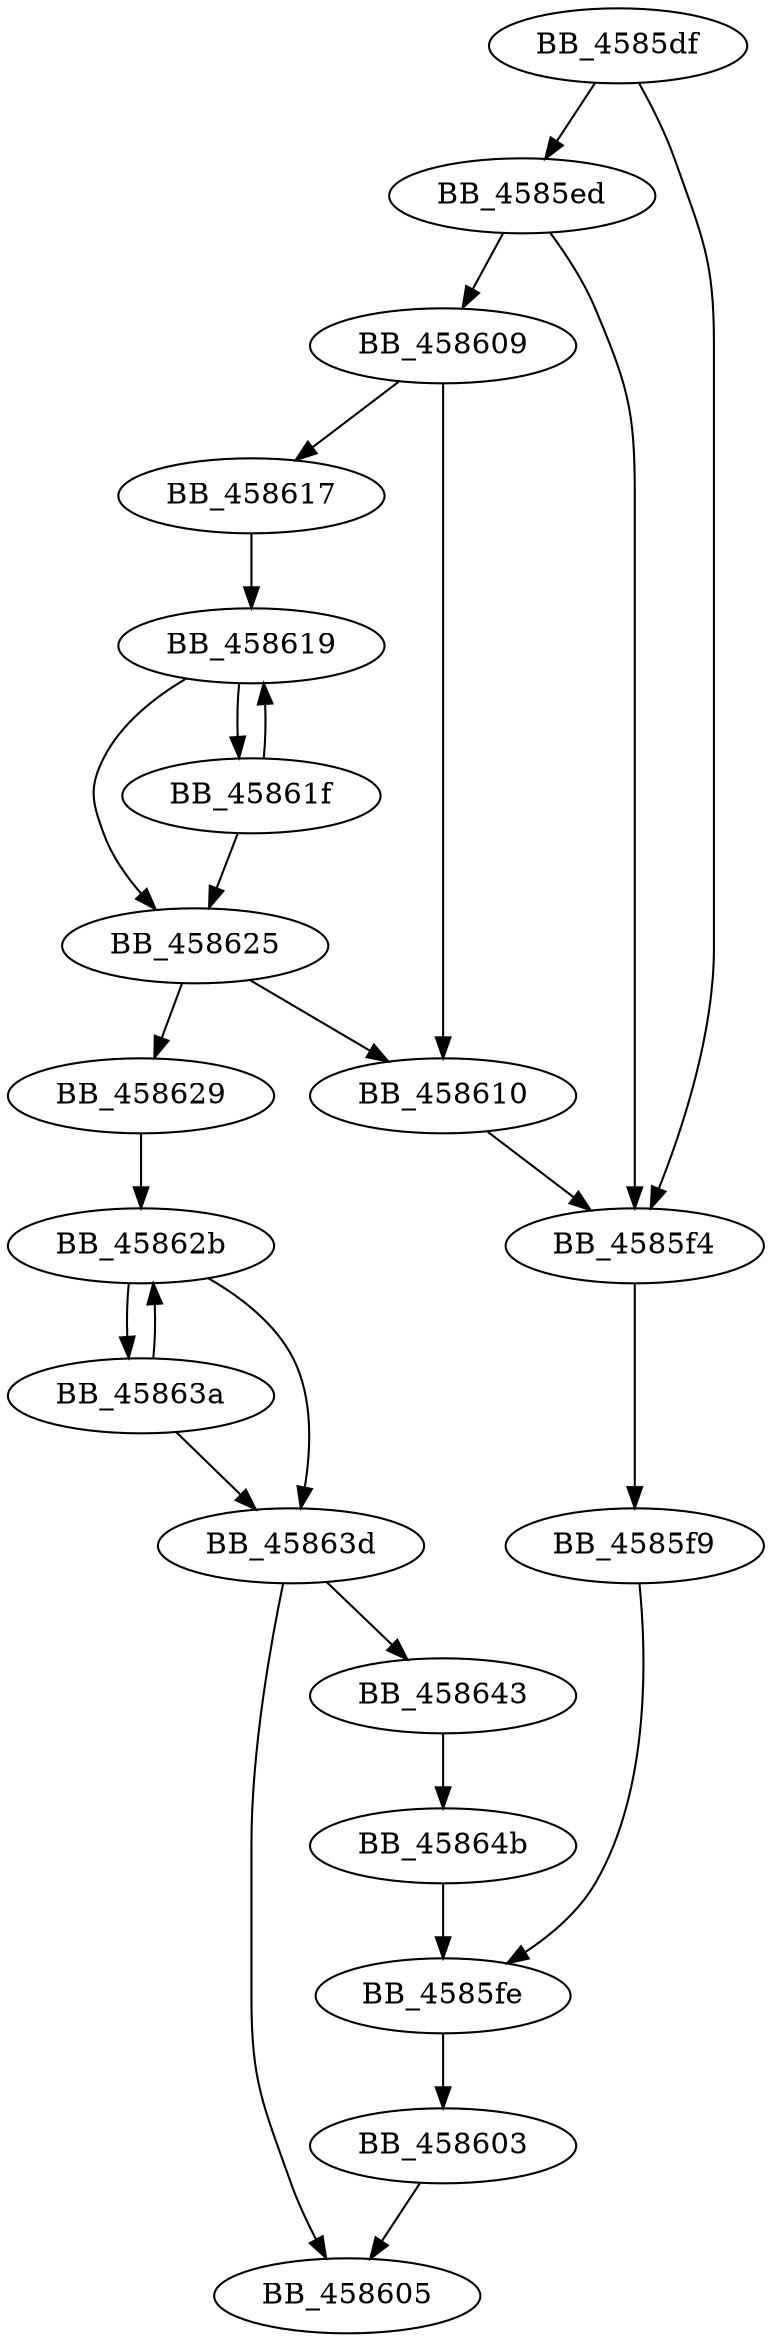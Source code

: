 DiGraph sub_4585DF{
BB_4585df->BB_4585ed
BB_4585df->BB_4585f4
BB_4585ed->BB_4585f4
BB_4585ed->BB_458609
BB_4585f4->BB_4585f9
BB_4585f9->BB_4585fe
BB_4585fe->BB_458603
BB_458603->BB_458605
BB_458609->BB_458610
BB_458609->BB_458617
BB_458610->BB_4585f4
BB_458617->BB_458619
BB_458619->BB_45861f
BB_458619->BB_458625
BB_45861f->BB_458619
BB_45861f->BB_458625
BB_458625->BB_458610
BB_458625->BB_458629
BB_458629->BB_45862b
BB_45862b->BB_45863a
BB_45862b->BB_45863d
BB_45863a->BB_45862b
BB_45863a->BB_45863d
BB_45863d->BB_458605
BB_45863d->BB_458643
BB_458643->BB_45864b
BB_45864b->BB_4585fe
}
